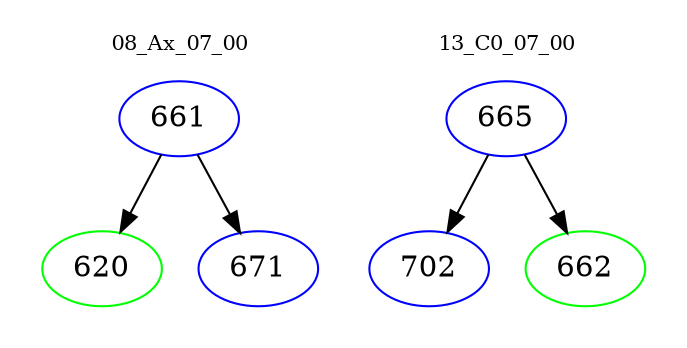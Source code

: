 digraph{
subgraph cluster_0 {
color = white
label = "08_Ax_07_00";
fontsize=10;
T0_661 [label="661", color="blue"]
T0_661 -> T0_620 [color="black"]
T0_620 [label="620", color="green"]
T0_661 -> T0_671 [color="black"]
T0_671 [label="671", color="blue"]
}
subgraph cluster_1 {
color = white
label = "13_C0_07_00";
fontsize=10;
T1_665 [label="665", color="blue"]
T1_665 -> T1_702 [color="black"]
T1_702 [label="702", color="blue"]
T1_665 -> T1_662 [color="black"]
T1_662 [label="662", color="green"]
}
}

